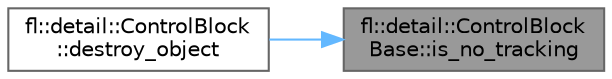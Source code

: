 digraph "fl::detail::ControlBlockBase::is_no_tracking"
{
 // INTERACTIVE_SVG=YES
 // LATEX_PDF_SIZE
  bgcolor="transparent";
  edge [fontname=Helvetica,fontsize=10,labelfontname=Helvetica,labelfontsize=10];
  node [fontname=Helvetica,fontsize=10,shape=box,height=0.2,width=0.4];
  rankdir="RL";
  Node1 [id="Node000001",label="fl::detail::ControlBlock\lBase::is_no_tracking",height=0.2,width=0.4,color="gray40", fillcolor="grey60", style="filled", fontcolor="black",tooltip=" "];
  Node1 -> Node2 [id="edge1_Node000001_Node000002",dir="back",color="steelblue1",style="solid",tooltip=" "];
  Node2 [id="Node000002",label="fl::detail::ControlBlock\l::destroy_object",height=0.2,width=0.4,color="grey40", fillcolor="white", style="filled",URL="$d2/da2/structfl_1_1detail_1_1_control_block_a534afebfc6c69b5c43568fe021f4e610.html#a534afebfc6c69b5c43568fe021f4e610",tooltip=" "];
}
